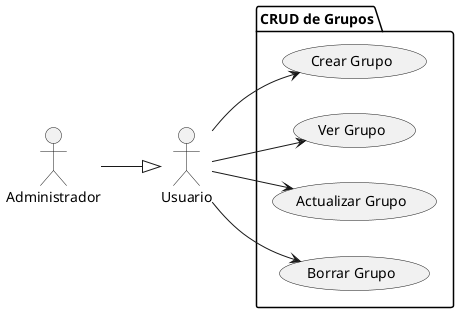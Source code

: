 @startuml manejoGrupo
left to right direction
actor "Usuario" as Usuario
actor "Administrador" as Administrador

package "CRUD de Grupos" {
    usecase "Crear Grupo" as CC1
    usecase "Ver Grupo" as CC2
    usecase "Actualizar Grupo" as CC3
    usecase "Borrar Grupo" as CC4
}

Administrador --|> Usuario
Usuario --> CC1
Usuario --> CC2
Usuario --> CC3
Usuario --> CC4
@enduml
